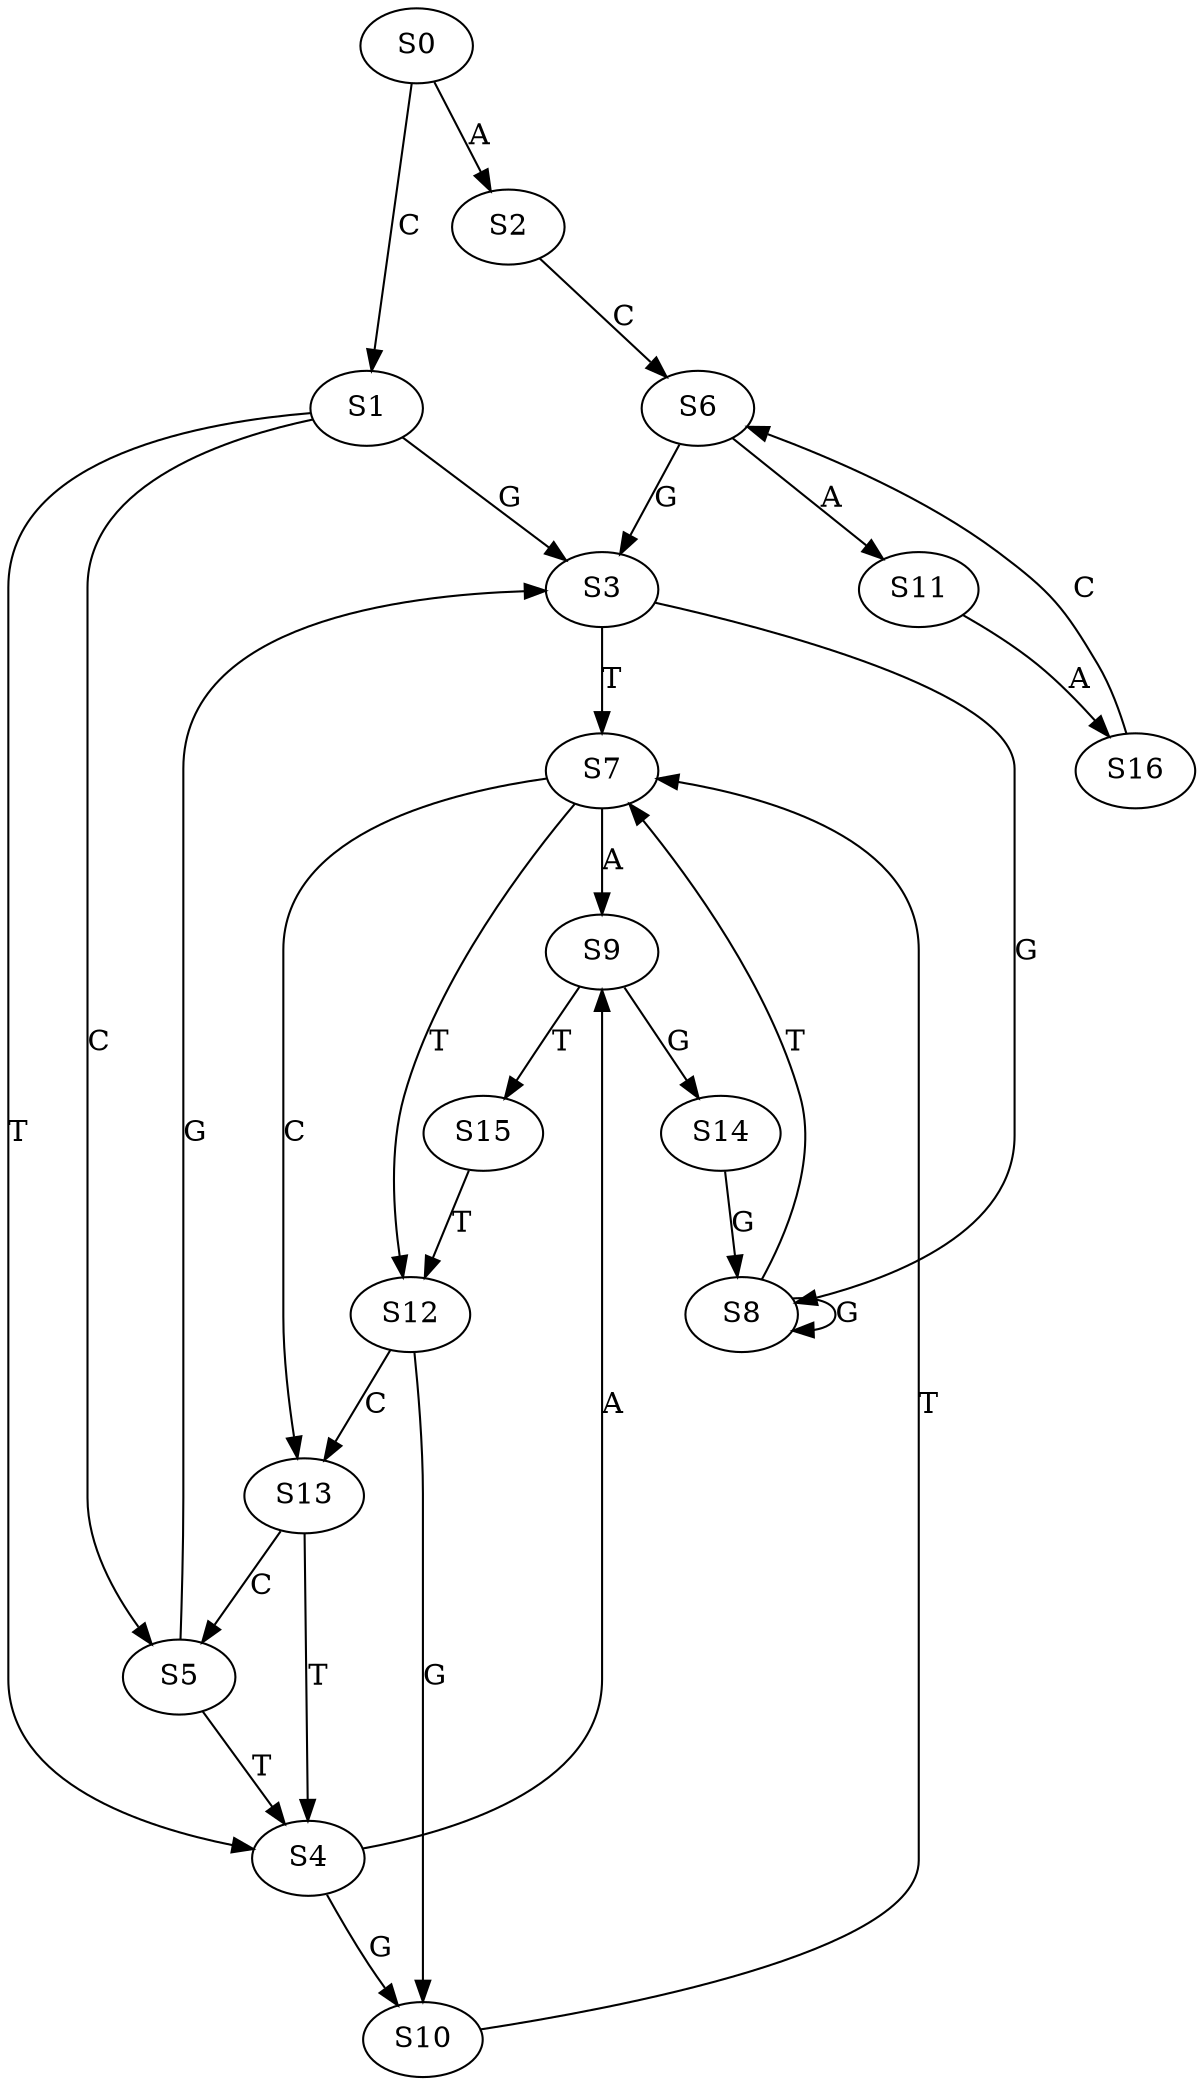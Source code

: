 strict digraph  {
	S0 -> S1 [ label = C ];
	S0 -> S2 [ label = A ];
	S1 -> S3 [ label = G ];
	S1 -> S4 [ label = T ];
	S1 -> S5 [ label = C ];
	S2 -> S6 [ label = C ];
	S3 -> S7 [ label = T ];
	S3 -> S8 [ label = G ];
	S4 -> S9 [ label = A ];
	S4 -> S10 [ label = G ];
	S5 -> S3 [ label = G ];
	S5 -> S4 [ label = T ];
	S6 -> S3 [ label = G ];
	S6 -> S11 [ label = A ];
	S7 -> S9 [ label = A ];
	S7 -> S12 [ label = T ];
	S7 -> S13 [ label = C ];
	S8 -> S7 [ label = T ];
	S8 -> S8 [ label = G ];
	S9 -> S14 [ label = G ];
	S9 -> S15 [ label = T ];
	S10 -> S7 [ label = T ];
	S11 -> S16 [ label = A ];
	S12 -> S13 [ label = C ];
	S12 -> S10 [ label = G ];
	S13 -> S5 [ label = C ];
	S13 -> S4 [ label = T ];
	S14 -> S8 [ label = G ];
	S15 -> S12 [ label = T ];
	S16 -> S6 [ label = C ];
}

